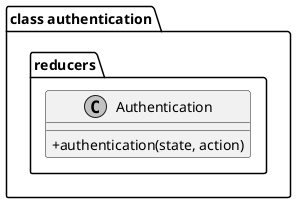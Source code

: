 @startuml

 skinparam monochrome true
 skinparam classAttributeIconSize 0
 top to bottom direction
package "class authentication.reducers"{
  
class "Authentication" {
  + authentication(state, action)
} 
  
}


@enduml